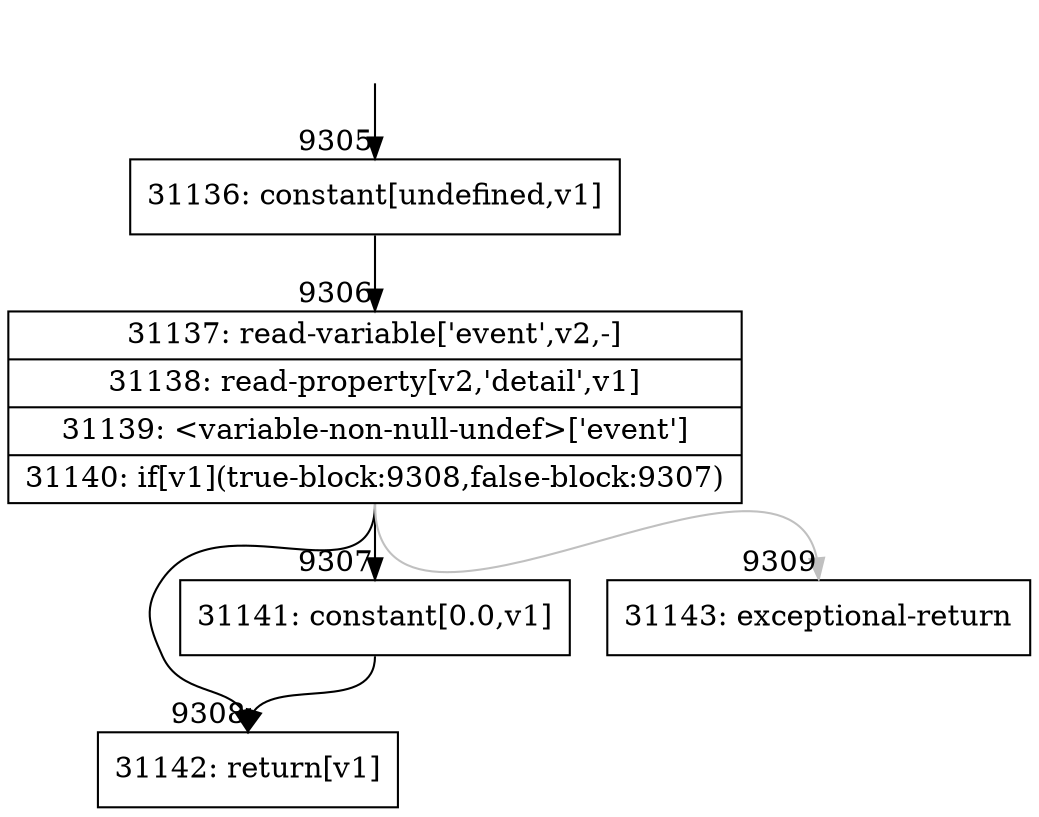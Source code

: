 digraph {
rankdir="TD"
BB_entry681[shape=none,label=""];
BB_entry681 -> BB9305 [tailport=s, headport=n, headlabel="    9305"]
BB9305 [shape=record label="{31136: constant[undefined,v1]}" ] 
BB9305 -> BB9306 [tailport=s, headport=n, headlabel="      9306"]
BB9306 [shape=record label="{31137: read-variable['event',v2,-]|31138: read-property[v2,'detail',v1]|31139: \<variable-non-null-undef\>['event']|31140: if[v1](true-block:9308,false-block:9307)}" ] 
BB9306 -> BB9308 [tailport=s, headport=n, headlabel="      9308"]
BB9306 -> BB9307 [tailport=s, headport=n, headlabel="      9307"]
BB9306 -> BB9309 [tailport=s, headport=n, color=gray, headlabel="      9309"]
BB9307 [shape=record label="{31141: constant[0.0,v1]}" ] 
BB9307 -> BB9308 [tailport=s, headport=n]
BB9308 [shape=record label="{31142: return[v1]}" ] 
BB9309 [shape=record label="{31143: exceptional-return}" ] 
//#$~ 16470
}
